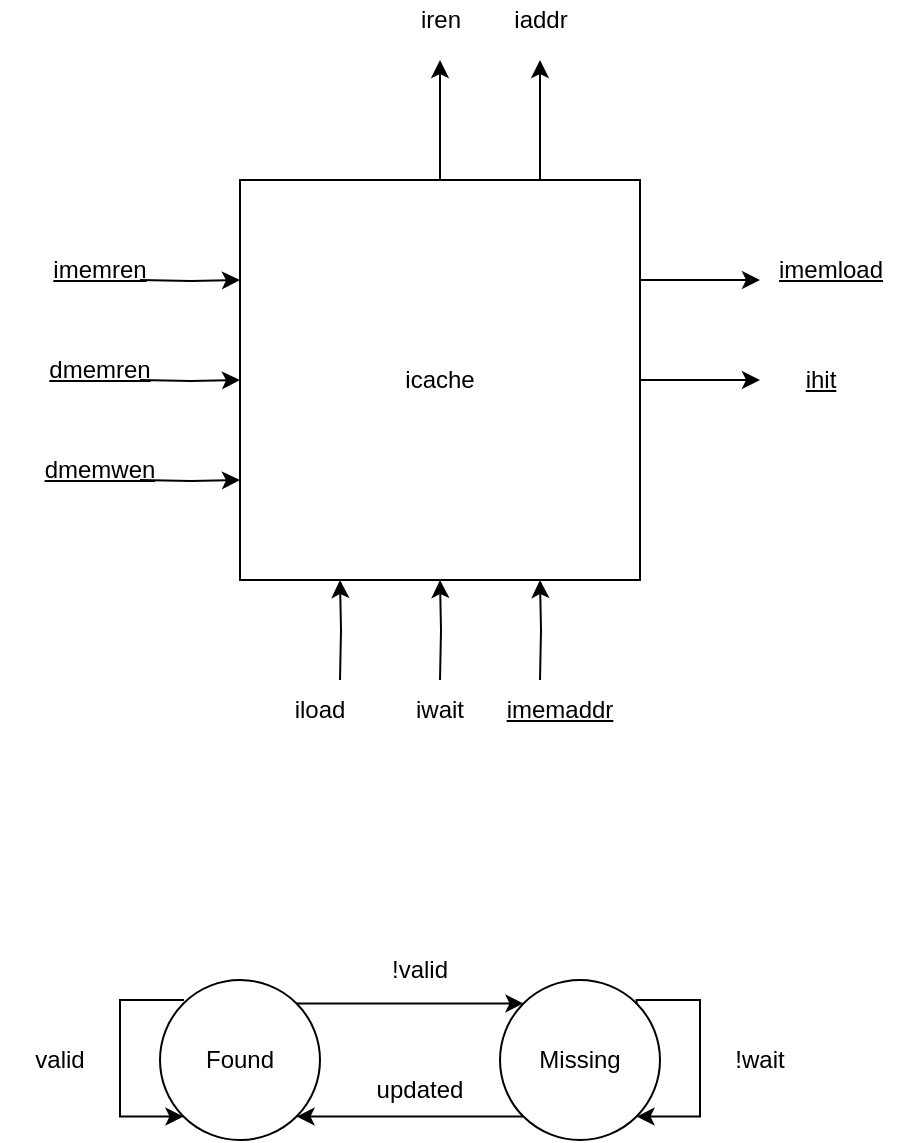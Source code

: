 <mxfile version="16.6.6" type="github"><diagram id="JrA7ryfGbsVBiMZWuKP9" name="Page-1"><mxGraphModel dx="1038" dy="634" grid="1" gridSize="10" guides="1" tooltips="1" connect="1" arrows="1" fold="1" page="1" pageScale="1" pageWidth="850" pageHeight="1100" math="0" shadow="0"><root><mxCell id="0"/><mxCell id="1" parent="0"/><mxCell id="DcB7vhvRTJopXNtkEEWn-2" style="edgeStyle=orthogonalEdgeStyle;rounded=0;orthogonalLoop=1;jettySize=auto;html=1;exitX=0;exitY=0.75;exitDx=0;exitDy=0;entryX=0;entryY=0.75;entryDx=0;entryDy=0;" edge="1" parent="1" target="DcB7vhvRTJopXNtkEEWn-1"><mxGeometry relative="1" as="geometry"><mxPoint x="230" y="350" as="sourcePoint"/></mxGeometry></mxCell><mxCell id="DcB7vhvRTJopXNtkEEWn-3" style="edgeStyle=orthogonalEdgeStyle;rounded=0;orthogonalLoop=1;jettySize=auto;html=1;entryX=0;entryY=0.5;entryDx=0;entryDy=0;" edge="1" parent="1" target="DcB7vhvRTJopXNtkEEWn-1"><mxGeometry relative="1" as="geometry"><mxPoint x="230" y="300" as="sourcePoint"/></mxGeometry></mxCell><mxCell id="DcB7vhvRTJopXNtkEEWn-4" style="edgeStyle=orthogonalEdgeStyle;rounded=0;orthogonalLoop=1;jettySize=auto;html=1;exitX=0;exitY=0.25;exitDx=0;exitDy=0;entryX=0;entryY=0.25;entryDx=0;entryDy=0;" edge="1" parent="1" target="DcB7vhvRTJopXNtkEEWn-1"><mxGeometry relative="1" as="geometry"><mxPoint x="230" y="250" as="sourcePoint"/></mxGeometry></mxCell><mxCell id="DcB7vhvRTJopXNtkEEWn-9" style="edgeStyle=orthogonalEdgeStyle;rounded=0;orthogonalLoop=1;jettySize=auto;html=1;exitX=0.25;exitY=1;exitDx=0;exitDy=0;entryX=0.25;entryY=1;entryDx=0;entryDy=0;" edge="1" parent="1" target="DcB7vhvRTJopXNtkEEWn-1"><mxGeometry relative="1" as="geometry"><mxPoint x="330" y="450" as="sourcePoint"/></mxGeometry></mxCell><mxCell id="DcB7vhvRTJopXNtkEEWn-10" style="edgeStyle=orthogonalEdgeStyle;rounded=0;orthogonalLoop=1;jettySize=auto;html=1;exitX=0.5;exitY=1;exitDx=0;exitDy=0;entryX=0.5;entryY=1;entryDx=0;entryDy=0;" edge="1" parent="1" target="DcB7vhvRTJopXNtkEEWn-1"><mxGeometry relative="1" as="geometry"><mxPoint x="380" y="450" as="sourcePoint"/></mxGeometry></mxCell><mxCell id="DcB7vhvRTJopXNtkEEWn-11" style="edgeStyle=orthogonalEdgeStyle;rounded=0;orthogonalLoop=1;jettySize=auto;html=1;exitX=0.75;exitY=1;exitDx=0;exitDy=0;entryX=0.75;entryY=1;entryDx=0;entryDy=0;" edge="1" parent="1" target="DcB7vhvRTJopXNtkEEWn-1"><mxGeometry relative="1" as="geometry"><mxPoint x="430" y="450" as="sourcePoint"/></mxGeometry></mxCell><mxCell id="DcB7vhvRTJopXNtkEEWn-16" style="edgeStyle=orthogonalEdgeStyle;rounded=0;orthogonalLoop=1;jettySize=auto;html=1;exitX=1;exitY=0.25;exitDx=0;exitDy=0;" edge="1" parent="1" source="DcB7vhvRTJopXNtkEEWn-1"><mxGeometry relative="1" as="geometry"><mxPoint x="540" y="250" as="targetPoint"/></mxGeometry></mxCell><mxCell id="DcB7vhvRTJopXNtkEEWn-17" style="edgeStyle=orthogonalEdgeStyle;rounded=0;orthogonalLoop=1;jettySize=auto;html=1;exitX=0.75;exitY=0;exitDx=0;exitDy=0;" edge="1" parent="1" source="DcB7vhvRTJopXNtkEEWn-1"><mxGeometry relative="1" as="geometry"><mxPoint x="430" y="140" as="targetPoint"/></mxGeometry></mxCell><mxCell id="DcB7vhvRTJopXNtkEEWn-18" style="edgeStyle=orthogonalEdgeStyle;rounded=0;orthogonalLoop=1;jettySize=auto;html=1;exitX=0.5;exitY=0;exitDx=0;exitDy=0;" edge="1" parent="1" source="DcB7vhvRTJopXNtkEEWn-1"><mxGeometry relative="1" as="geometry"><mxPoint x="380" y="140" as="targetPoint"/></mxGeometry></mxCell><mxCell id="DcB7vhvRTJopXNtkEEWn-19" style="edgeStyle=orthogonalEdgeStyle;rounded=0;orthogonalLoop=1;jettySize=auto;html=1;exitX=1;exitY=0.5;exitDx=0;exitDy=0;" edge="1" parent="1" source="DcB7vhvRTJopXNtkEEWn-1"><mxGeometry relative="1" as="geometry"><mxPoint x="540" y="300" as="targetPoint"/></mxGeometry></mxCell><mxCell id="DcB7vhvRTJopXNtkEEWn-1" value="icache" style="whiteSpace=wrap;html=1;aspect=fixed;" vertex="1" parent="1"><mxGeometry x="280" y="200" width="200" height="200" as="geometry"/></mxCell><mxCell id="DcB7vhvRTJopXNtkEEWn-5" value="&lt;u&gt;imemren&lt;/u&gt;" style="text;html=1;strokeColor=none;fillColor=none;align=center;verticalAlign=middle;whiteSpace=wrap;rounded=0;" vertex="1" parent="1"><mxGeometry x="180" y="230" width="60" height="30" as="geometry"/></mxCell><mxCell id="DcB7vhvRTJopXNtkEEWn-6" value="&lt;u&gt;dmemren&lt;/u&gt;" style="text;html=1;strokeColor=none;fillColor=none;align=center;verticalAlign=middle;whiteSpace=wrap;rounded=0;" vertex="1" parent="1"><mxGeometry x="180" y="280" width="60" height="30" as="geometry"/></mxCell><mxCell id="DcB7vhvRTJopXNtkEEWn-7" value="&lt;u&gt;dmemwen&lt;/u&gt;" style="text;html=1;strokeColor=none;fillColor=none;align=center;verticalAlign=middle;whiteSpace=wrap;rounded=0;" vertex="1" parent="1"><mxGeometry x="180" y="330" width="60" height="30" as="geometry"/></mxCell><mxCell id="DcB7vhvRTJopXNtkEEWn-12" value="iload" style="text;html=1;strokeColor=none;fillColor=none;align=center;verticalAlign=middle;whiteSpace=wrap;rounded=0;" vertex="1" parent="1"><mxGeometry x="290" y="450" width="60" height="30" as="geometry"/></mxCell><mxCell id="DcB7vhvRTJopXNtkEEWn-13" value="iwait" style="text;html=1;strokeColor=none;fillColor=none;align=center;verticalAlign=middle;whiteSpace=wrap;rounded=0;" vertex="1" parent="1"><mxGeometry x="350" y="450" width="60" height="30" as="geometry"/></mxCell><mxCell id="DcB7vhvRTJopXNtkEEWn-15" value="&lt;u&gt;imemaddr&lt;/u&gt;" style="text;html=1;strokeColor=none;fillColor=none;align=center;verticalAlign=middle;whiteSpace=wrap;rounded=0;" vertex="1" parent="1"><mxGeometry x="410" y="450" width="60" height="30" as="geometry"/></mxCell><mxCell id="DcB7vhvRTJopXNtkEEWn-20" value="iren" style="text;html=1;align=center;verticalAlign=middle;resizable=0;points=[];autosize=1;strokeColor=none;fillColor=none;" vertex="1" parent="1"><mxGeometry x="360" y="110" width="40" height="20" as="geometry"/></mxCell><mxCell id="DcB7vhvRTJopXNtkEEWn-21" value="iaddr" style="text;html=1;align=center;verticalAlign=middle;resizable=0;points=[];autosize=1;strokeColor=none;fillColor=none;" vertex="1" parent="1"><mxGeometry x="410" y="110" width="40" height="20" as="geometry"/></mxCell><mxCell id="DcB7vhvRTJopXNtkEEWn-22" value="&lt;u&gt;imemload&lt;/u&gt;" style="text;html=1;align=center;verticalAlign=middle;resizable=0;points=[];autosize=1;strokeColor=none;fillColor=none;" vertex="1" parent="1"><mxGeometry x="540" y="235" width="70" height="20" as="geometry"/></mxCell><mxCell id="DcB7vhvRTJopXNtkEEWn-23" value="&lt;u&gt;ihit&lt;/u&gt;" style="text;html=1;align=center;verticalAlign=middle;resizable=0;points=[];autosize=1;strokeColor=none;fillColor=none;" vertex="1" parent="1"><mxGeometry x="555" y="290" width="30" height="20" as="geometry"/></mxCell><mxCell id="DcB7vhvRTJopXNtkEEWn-29" style="edgeStyle=orthogonalEdgeStyle;rounded=0;orthogonalLoop=1;jettySize=auto;html=1;exitX=1;exitY=0;exitDx=0;exitDy=0;entryX=0;entryY=0;entryDx=0;entryDy=0;" edge="1" parent="1" source="DcB7vhvRTJopXNtkEEWn-24" target="DcB7vhvRTJopXNtkEEWn-25"><mxGeometry relative="1" as="geometry"/></mxCell><mxCell id="DcB7vhvRTJopXNtkEEWn-24" value="Found" style="ellipse;whiteSpace=wrap;html=1;aspect=fixed;" vertex="1" parent="1"><mxGeometry x="240" y="600" width="80" height="80" as="geometry"/></mxCell><mxCell id="DcB7vhvRTJopXNtkEEWn-30" style="edgeStyle=orthogonalEdgeStyle;rounded=0;orthogonalLoop=1;jettySize=auto;html=1;exitX=0;exitY=1;exitDx=0;exitDy=0;entryX=1;entryY=1;entryDx=0;entryDy=0;" edge="1" parent="1" source="DcB7vhvRTJopXNtkEEWn-25" target="DcB7vhvRTJopXNtkEEWn-24"><mxGeometry relative="1" as="geometry"/></mxCell><mxCell id="DcB7vhvRTJopXNtkEEWn-25" value="Missing" style="ellipse;whiteSpace=wrap;html=1;aspect=fixed;" vertex="1" parent="1"><mxGeometry x="410" y="600" width="80" height="80" as="geometry"/></mxCell><mxCell id="DcB7vhvRTJopXNtkEEWn-27" style="edgeStyle=orthogonalEdgeStyle;rounded=0;orthogonalLoop=1;jettySize=auto;html=1;entryX=0;entryY=1;entryDx=0;entryDy=0;" edge="1" parent="1" target="DcB7vhvRTJopXNtkEEWn-24"><mxGeometry relative="1" as="geometry"><mxPoint x="252" y="610" as="sourcePoint"/><Array as="points"><mxPoint x="220" y="610"/><mxPoint x="220" y="668"/></Array></mxGeometry></mxCell><mxCell id="DcB7vhvRTJopXNtkEEWn-28" style="edgeStyle=orthogonalEdgeStyle;rounded=0;orthogonalLoop=1;jettySize=auto;html=1;exitX=1;exitY=0;exitDx=0;exitDy=0;entryX=1;entryY=1;entryDx=0;entryDy=0;" edge="1" parent="1" source="DcB7vhvRTJopXNtkEEWn-25" target="DcB7vhvRTJopXNtkEEWn-25"><mxGeometry relative="1" as="geometry"><Array as="points"><mxPoint x="478" y="610"/><mxPoint x="510" y="610"/><mxPoint x="510" y="668"/></Array></mxGeometry></mxCell><mxCell id="DcB7vhvRTJopXNtkEEWn-31" value="!valid" style="text;html=1;strokeColor=none;fillColor=none;align=center;verticalAlign=middle;whiteSpace=wrap;rounded=0;" vertex="1" parent="1"><mxGeometry x="340" y="580" width="60" height="30" as="geometry"/></mxCell><mxCell id="DcB7vhvRTJopXNtkEEWn-32" value="updated" style="text;html=1;strokeColor=none;fillColor=none;align=center;verticalAlign=middle;whiteSpace=wrap;rounded=0;" vertex="1" parent="1"><mxGeometry x="340" y="640" width="60" height="30" as="geometry"/></mxCell><mxCell id="DcB7vhvRTJopXNtkEEWn-33" value="!wait" style="text;html=1;strokeColor=none;fillColor=none;align=center;verticalAlign=middle;whiteSpace=wrap;rounded=0;" vertex="1" parent="1"><mxGeometry x="510" y="625" width="60" height="30" as="geometry"/></mxCell><mxCell id="DcB7vhvRTJopXNtkEEWn-34" value="valid" style="text;html=1;strokeColor=none;fillColor=none;align=center;verticalAlign=middle;whiteSpace=wrap;rounded=0;" vertex="1" parent="1"><mxGeometry x="160" y="625" width="60" height="30" as="geometry"/></mxCell></root></mxGraphModel></diagram></mxfile>
